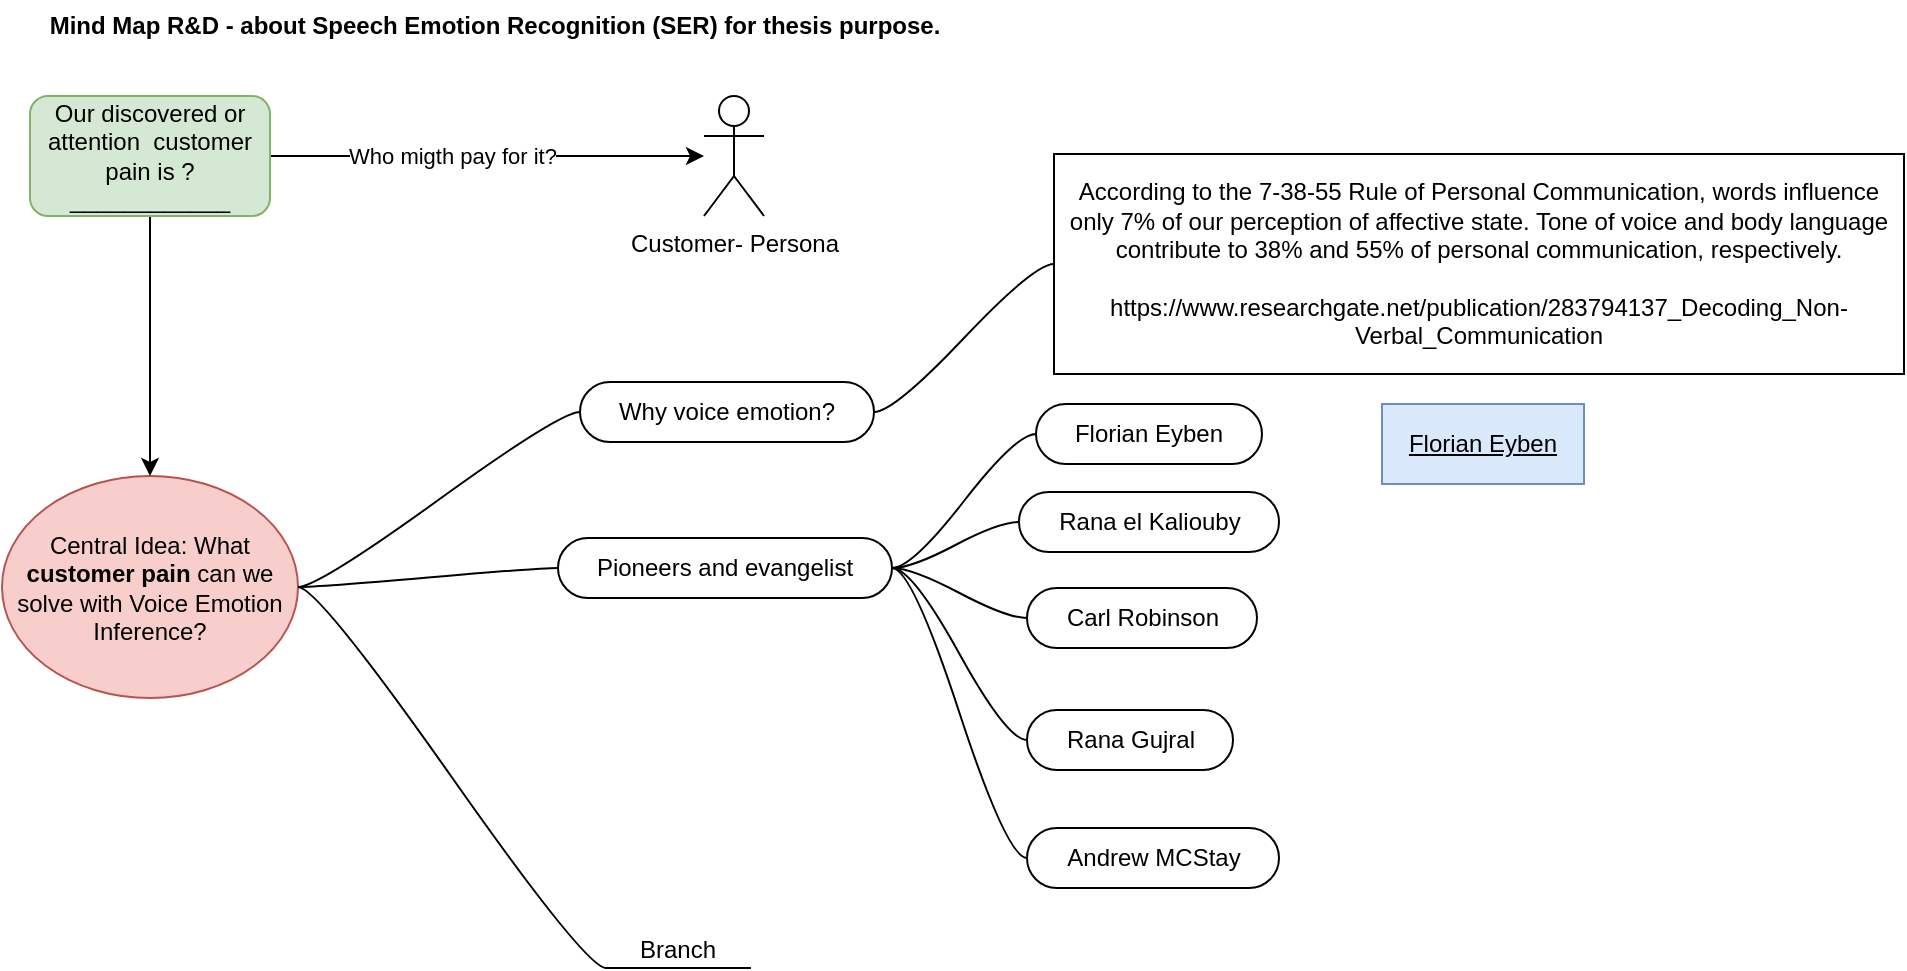 <mxfile version="20.8.16" type="device"><diagram name="Page-1" id="-_rnX1O6vm8Izhrkkn8P"><mxGraphModel dx="1486" dy="888" grid="0" gridSize="10" guides="1" tooltips="1" connect="1" arrows="1" fold="1" page="1" pageScale="1" pageWidth="1169" pageHeight="827" math="0" shadow="0"><root><mxCell id="0"/><mxCell id="1" parent="0"/><mxCell id="-ORlsQFbIjHmuIFInHwR-46" value="" style="swimlane;startSize=20;horizontal=1;containerType=tree;strokeColor=none;fillColor=default;" parent="1" vertex="1"><mxGeometry x="89" y="205" width="189" height="206" as="geometry"/></mxCell><mxCell id="-ORlsQFbIjHmuIFInHwR-47" value="" style="edgeStyle=entityRelationEdgeStyle;startArrow=none;endArrow=none;segment=10;curved=1;sourcePerimeterSpacing=0;targetPerimeterSpacing=0;rounded=0;" parent="-ORlsQFbIjHmuIFInHwR-46" source="-ORlsQFbIjHmuIFInHwR-51" target="-ORlsQFbIjHmuIFInHwR-52" edge="1"><mxGeometry relative="1" as="geometry"/></mxCell><mxCell id="-ORlsQFbIjHmuIFInHwR-48" value="" style="edgeStyle=entityRelationEdgeStyle;startArrow=none;endArrow=none;segment=10;curved=1;sourcePerimeterSpacing=0;targetPerimeterSpacing=0;rounded=0;" parent="-ORlsQFbIjHmuIFInHwR-46" source="-ORlsQFbIjHmuIFInHwR-51" target="-ORlsQFbIjHmuIFInHwR-53" edge="1"><mxGeometry relative="1" as="geometry"/></mxCell><mxCell id="-ORlsQFbIjHmuIFInHwR-51" value="Central Idea: What &lt;b&gt;customer pain&lt;/b&gt; can we solve with Voice Emotion Inference?" style="ellipse;whiteSpace=wrap;html=1;align=center;treeFolding=1;treeMoving=1;newEdgeStyle={&quot;edgeStyle&quot;:&quot;entityRelationEdgeStyle&quot;,&quot;startArrow&quot;:&quot;none&quot;,&quot;endArrow&quot;:&quot;none&quot;,&quot;segment&quot;:10,&quot;curved&quot;:1,&quot;sourcePerimeterSpacing&quot;:0,&quot;targetPerimeterSpacing&quot;:0};strokeColor=#b85450;fillColor=#f8cecc;" parent="-ORlsQFbIjHmuIFInHwR-46" vertex="1"><mxGeometry x="-14" y="46" width="148" height="111" as="geometry"/></mxCell><mxCell id="-ORlsQFbIjHmuIFInHwR-52" value="Why voice emotion?" style="whiteSpace=wrap;html=1;rounded=1;arcSize=50;align=center;verticalAlign=middle;strokeWidth=1;autosize=1;spacing=4;treeFolding=1;treeMoving=1;newEdgeStyle={&quot;edgeStyle&quot;:&quot;entityRelationEdgeStyle&quot;,&quot;startArrow&quot;:&quot;none&quot;,&quot;endArrow&quot;:&quot;none&quot;,&quot;segment&quot;:10,&quot;curved&quot;:1,&quot;sourcePerimeterSpacing&quot;:0,&quot;targetPerimeterSpacing&quot;:0};strokeColor=default;fillColor=default;" parent="-ORlsQFbIjHmuIFInHwR-46" vertex="1"><mxGeometry x="275" y="-1" width="147" height="30" as="geometry"/></mxCell><mxCell id="-ORlsQFbIjHmuIFInHwR-53" value="Branch" style="whiteSpace=wrap;html=1;shape=partialRectangle;top=0;left=0;bottom=1;right=0;points=[[0,1],[1,1]];fillColor=none;align=center;verticalAlign=bottom;routingCenterY=0.5;snapToPoint=1;autosize=1;treeFolding=1;treeMoving=1;newEdgeStyle={&quot;edgeStyle&quot;:&quot;entityRelationEdgeStyle&quot;,&quot;startArrow&quot;:&quot;none&quot;,&quot;endArrow&quot;:&quot;none&quot;,&quot;segment&quot;:10,&quot;curved&quot;:1,&quot;sourcePerimeterSpacing&quot;:0,&quot;targetPerimeterSpacing&quot;:0};strokeColor=default;" parent="-ORlsQFbIjHmuIFInHwR-46" vertex="1"><mxGeometry x="288" y="266" width="72" height="26" as="geometry"/></mxCell><mxCell id="-ORlsQFbIjHmuIFInHwR-73" value="" style="edgeStyle=entityRelationEdgeStyle;startArrow=none;endArrow=none;segment=10;curved=1;sourcePerimeterSpacing=0;targetPerimeterSpacing=0;rounded=0;" parent="-ORlsQFbIjHmuIFInHwR-46" source="-ORlsQFbIjHmuIFInHwR-52" target="-ORlsQFbIjHmuIFInHwR-74" edge="1"><mxGeometry relative="1" as="geometry"><mxPoint x="247" y="307" as="sourcePoint"/></mxGeometry></mxCell><mxCell id="-ORlsQFbIjHmuIFInHwR-74" value="According to the 7-38-55 Rule of Personal Communication, words influence only 7% of our perception of affective state. Tone of voice and body language contribute to 38% and 55% of personal communication, respectively.&lt;br&gt;&lt;br&gt;https://www.researchgate.net/publication/283794137_Decoding_Non-Verbal_Communication" style="whiteSpace=wrap;html=1;rounded=0;arcSize=50;align=center;verticalAlign=middle;strokeWidth=1;autosize=1;spacing=4;treeFolding=1;treeMoving=1;newEdgeStyle={&quot;edgeStyle&quot;:&quot;entityRelationEdgeStyle&quot;,&quot;startArrow&quot;:&quot;none&quot;,&quot;endArrow&quot;:&quot;none&quot;,&quot;segment&quot;:10,&quot;curved&quot;:1,&quot;sourcePerimeterSpacing&quot;:0,&quot;targetPerimeterSpacing&quot;:0};strokeColor=default;fillColor=default;" parent="-ORlsQFbIjHmuIFInHwR-46" vertex="1"><mxGeometry x="512" y="-115" width="425" height="110" as="geometry"/></mxCell><mxCell id="-ORlsQFbIjHmuIFInHwR-79" value="" style="edgeStyle=entityRelationEdgeStyle;startArrow=none;endArrow=none;segment=10;curved=1;sourcePerimeterSpacing=0;targetPerimeterSpacing=0;rounded=0;" parent="-ORlsQFbIjHmuIFInHwR-46" source="-ORlsQFbIjHmuIFInHwR-51" target="-ORlsQFbIjHmuIFInHwR-80" edge="1"><mxGeometry relative="1" as="geometry"><mxPoint x="247" y="307" as="sourcePoint"/></mxGeometry></mxCell><mxCell id="-ORlsQFbIjHmuIFInHwR-80" value="Pioneers and&amp;nbsp;evangelist" style="whiteSpace=wrap;html=1;rounded=1;arcSize=50;align=center;verticalAlign=middle;strokeWidth=1;autosize=1;spacing=4;treeFolding=1;treeMoving=1;newEdgeStyle={&quot;edgeStyle&quot;:&quot;entityRelationEdgeStyle&quot;,&quot;startArrow&quot;:&quot;none&quot;,&quot;endArrow&quot;:&quot;none&quot;,&quot;segment&quot;:10,&quot;curved&quot;:1,&quot;sourcePerimeterSpacing&quot;:0,&quot;targetPerimeterSpacing&quot;:0};strokeColor=default;fillColor=default;" parent="-ORlsQFbIjHmuIFInHwR-46" vertex="1"><mxGeometry x="264" y="77" width="167" height="30" as="geometry"/></mxCell><mxCell id="-ORlsQFbIjHmuIFInHwR-81" value="" style="edgeStyle=entityRelationEdgeStyle;startArrow=none;endArrow=none;segment=10;curved=1;sourcePerimeterSpacing=0;targetPerimeterSpacing=0;rounded=0;" parent="-ORlsQFbIjHmuIFInHwR-46" source="-ORlsQFbIjHmuIFInHwR-80" target="-ORlsQFbIjHmuIFInHwR-82" edge="1"><mxGeometry relative="1" as="geometry"><mxPoint x="247" y="307" as="sourcePoint"/></mxGeometry></mxCell><mxCell id="-ORlsQFbIjHmuIFInHwR-82" value="Carl Robinson" style="whiteSpace=wrap;html=1;rounded=1;arcSize=50;align=center;verticalAlign=middle;strokeWidth=1;autosize=1;spacing=4;treeFolding=1;treeMoving=1;newEdgeStyle={&quot;edgeStyle&quot;:&quot;entityRelationEdgeStyle&quot;,&quot;startArrow&quot;:&quot;none&quot;,&quot;endArrow&quot;:&quot;none&quot;,&quot;segment&quot;:10,&quot;curved&quot;:1,&quot;sourcePerimeterSpacing&quot;:0,&quot;targetPerimeterSpacing&quot;:0};strokeColor=default;fillColor=default;" parent="-ORlsQFbIjHmuIFInHwR-46" vertex="1"><mxGeometry x="498.5" y="102" width="115" height="30" as="geometry"/></mxCell><mxCell id="-ORlsQFbIjHmuIFInHwR-83" value="" style="edgeStyle=entityRelationEdgeStyle;startArrow=none;endArrow=none;segment=10;curved=1;sourcePerimeterSpacing=0;targetPerimeterSpacing=0;rounded=0;" parent="-ORlsQFbIjHmuIFInHwR-46" source="-ORlsQFbIjHmuIFInHwR-80" target="-ORlsQFbIjHmuIFInHwR-84" edge="1"><mxGeometry relative="1" as="geometry"><mxPoint x="520" y="297" as="sourcePoint"/></mxGeometry></mxCell><mxCell id="-ORlsQFbIjHmuIFInHwR-84" value="Rana el Kaliouby" style="whiteSpace=wrap;html=1;rounded=1;arcSize=50;align=center;verticalAlign=middle;strokeWidth=1;autosize=1;spacing=4;treeFolding=1;treeMoving=1;newEdgeStyle={&quot;edgeStyle&quot;:&quot;entityRelationEdgeStyle&quot;,&quot;startArrow&quot;:&quot;none&quot;,&quot;endArrow&quot;:&quot;none&quot;,&quot;segment&quot;:10,&quot;curved&quot;:1,&quot;sourcePerimeterSpacing&quot;:0,&quot;targetPerimeterSpacing&quot;:0};strokeColor=default;fillColor=default;" parent="-ORlsQFbIjHmuIFInHwR-46" vertex="1"><mxGeometry x="494.5" y="54" width="130" height="30" as="geometry"/></mxCell><mxCell id="-ORlsQFbIjHmuIFInHwR-85" value="" style="edgeStyle=entityRelationEdgeStyle;startArrow=none;endArrow=none;segment=10;curved=1;sourcePerimeterSpacing=0;targetPerimeterSpacing=0;rounded=0;" parent="-ORlsQFbIjHmuIFInHwR-46" source="-ORlsQFbIjHmuIFInHwR-80" target="-ORlsQFbIjHmuIFInHwR-86" edge="1"><mxGeometry relative="1" as="geometry"><mxPoint x="520" y="297" as="sourcePoint"/></mxGeometry></mxCell><mxCell id="-ORlsQFbIjHmuIFInHwR-86" value="Florian Eyben" style="whiteSpace=wrap;html=1;rounded=1;arcSize=50;align=center;verticalAlign=middle;strokeWidth=1;autosize=1;spacing=4;treeFolding=1;treeMoving=1;newEdgeStyle={&quot;edgeStyle&quot;:&quot;entityRelationEdgeStyle&quot;,&quot;startArrow&quot;:&quot;none&quot;,&quot;endArrow&quot;:&quot;none&quot;,&quot;segment&quot;:10,&quot;curved&quot;:1,&quot;sourcePerimeterSpacing&quot;:0,&quot;targetPerimeterSpacing&quot;:0};strokeColor=default;fillColor=default;" parent="-ORlsQFbIjHmuIFInHwR-46" vertex="1"><mxGeometry x="503" y="10" width="113" height="30" as="geometry"/></mxCell><mxCell id="-ORlsQFbIjHmuIFInHwR-87" value="" style="edgeStyle=entityRelationEdgeStyle;startArrow=none;endArrow=none;segment=10;curved=1;sourcePerimeterSpacing=0;targetPerimeterSpacing=0;rounded=0;" parent="-ORlsQFbIjHmuIFInHwR-46" source="-ORlsQFbIjHmuIFInHwR-80" target="-ORlsQFbIjHmuIFInHwR-88" edge="1"><mxGeometry relative="1" as="geometry"><mxPoint x="520" y="297" as="sourcePoint"/></mxGeometry></mxCell><mxCell id="-ORlsQFbIjHmuIFInHwR-88" value="Andrew MCStay" style="whiteSpace=wrap;html=1;rounded=1;arcSize=50;align=center;verticalAlign=middle;strokeWidth=1;autosize=1;spacing=4;treeFolding=1;treeMoving=1;newEdgeStyle={&quot;edgeStyle&quot;:&quot;entityRelationEdgeStyle&quot;,&quot;startArrow&quot;:&quot;none&quot;,&quot;endArrow&quot;:&quot;none&quot;,&quot;segment&quot;:10,&quot;curved&quot;:1,&quot;sourcePerimeterSpacing&quot;:0,&quot;targetPerimeterSpacing&quot;:0};strokeColor=default;fillColor=default;" parent="-ORlsQFbIjHmuIFInHwR-46" vertex="1"><mxGeometry x="498.5" y="222" width="126" height="30" as="geometry"/></mxCell><mxCell id="-ORlsQFbIjHmuIFInHwR-89" value="" style="edgeStyle=entityRelationEdgeStyle;startArrow=none;endArrow=none;segment=10;curved=1;sourcePerimeterSpacing=0;targetPerimeterSpacing=0;rounded=0;" parent="-ORlsQFbIjHmuIFInHwR-46" source="-ORlsQFbIjHmuIFInHwR-80" target="-ORlsQFbIjHmuIFInHwR-90" edge="1"><mxGeometry relative="1" as="geometry"><mxPoint x="520" y="297" as="sourcePoint"/></mxGeometry></mxCell><mxCell id="-ORlsQFbIjHmuIFInHwR-90" value="Rana Gujral" style="whiteSpace=wrap;html=1;rounded=1;arcSize=50;align=center;verticalAlign=middle;strokeWidth=1;autosize=1;spacing=4;treeFolding=1;treeMoving=1;newEdgeStyle={&quot;edgeStyle&quot;:&quot;entityRelationEdgeStyle&quot;,&quot;startArrow&quot;:&quot;none&quot;,&quot;endArrow&quot;:&quot;none&quot;,&quot;segment&quot;:10,&quot;curved&quot;:1,&quot;sourcePerimeterSpacing&quot;:0,&quot;targetPerimeterSpacing&quot;:0};strokeColor=default;fillColor=default;" parent="-ORlsQFbIjHmuIFInHwR-46" vertex="1"><mxGeometry x="498.5" y="163" width="103" height="30" as="geometry"/></mxCell><mxCell id="-ORlsQFbIjHmuIFInHwR-56" value="Customer- Persona" style="shape=umlActor;verticalLabelPosition=bottom;verticalAlign=top;html=1;outlineConnect=0;strokeColor=default;fillColor=default;" parent="1" vertex="1"><mxGeometry x="426" y="61" width="30" height="60" as="geometry"/></mxCell><mxCell id="-ORlsQFbIjHmuIFInHwR-65" style="edgeStyle=orthogonalEdgeStyle;rounded=0;orthogonalLoop=1;jettySize=auto;html=1;exitX=1;exitY=0.5;exitDx=0;exitDy=0;" parent="1" source="-ORlsQFbIjHmuIFInHwR-57" target="-ORlsQFbIjHmuIFInHwR-56" edge="1"><mxGeometry relative="1" as="geometry"/></mxCell><mxCell id="-ORlsQFbIjHmuIFInHwR-66" value="Who migth pay for it?" style="edgeLabel;html=1;align=center;verticalAlign=middle;resizable=0;points=[];" parent="-ORlsQFbIjHmuIFInHwR-65" vertex="1" connectable="0"><mxGeometry x="-0.163" relative="1" as="geometry"><mxPoint as="offset"/></mxGeometry></mxCell><mxCell id="-ORlsQFbIjHmuIFInHwR-69" style="edgeStyle=orthogonalEdgeStyle;rounded=0;orthogonalLoop=1;jettySize=auto;html=1;entryX=0.5;entryY=0;entryDx=0;entryDy=0;" parent="1" source="-ORlsQFbIjHmuIFInHwR-57" target="-ORlsQFbIjHmuIFInHwR-51" edge="1"><mxGeometry relative="1" as="geometry"/></mxCell><mxCell id="-ORlsQFbIjHmuIFInHwR-57" value="Our discovered or attention&amp;nbsp; customer pain is ? ____________" style="rounded=1;whiteSpace=wrap;html=1;strokeColor=#82b366;fillColor=#d5e8d4;" parent="1" vertex="1"><mxGeometry x="89" y="61" width="120" height="60" as="geometry"/></mxCell><mxCell id="Y2cM8McQwbeSP3htrYqF-1" value="Mind Map R&amp;amp;D - about Speech Emotion Recognition (SER) for thesis purpose." style="text;html=1;align=center;verticalAlign=middle;resizable=0;points=[];autosize=1;strokeColor=none;fillColor=none;fontStyle=1" parent="1" vertex="1"><mxGeometry x="89" y="13" width="463" height="26" as="geometry"/></mxCell><UserObject label="Florian Eyben" link="https://www.audeering.com/company/florian-eyben/" id="NfyfgqUMuGVPZbxr-Lkv-1"><mxCell style="text;html=1;strokeColor=#6c8ebf;fillColor=#dae8fc;whiteSpace=wrap;align=center;verticalAlign=middle;fontStyle=4;" vertex="1" parent="1"><mxGeometry x="765" y="215" width="101" height="40" as="geometry"/></mxCell></UserObject></root></mxGraphModel></diagram></mxfile>